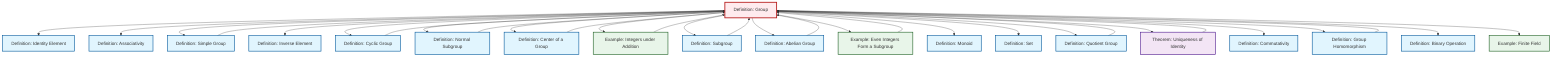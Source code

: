 graph TD
    classDef definition fill:#e1f5fe,stroke:#01579b,stroke-width:2px
    classDef theorem fill:#f3e5f5,stroke:#4a148c,stroke-width:2px
    classDef axiom fill:#fff3e0,stroke:#e65100,stroke-width:2px
    classDef example fill:#e8f5e9,stroke:#1b5e20,stroke-width:2px
    classDef current fill:#ffebee,stroke:#b71c1c,stroke-width:3px
    def-group["Definition: Group"]:::definition
    def-homomorphism["Definition: Group Homomorphism"]:::definition
    ex-even-integers-subgroup["Example: Even Integers Form a Subgroup"]:::example
    thm-unique-identity["Theorem: Uniqueness of Identity"]:::theorem
    def-binary-operation["Definition: Binary Operation"]:::definition
    def-inverse-element["Definition: Inverse Element"]:::definition
    ex-integers-addition["Example: Integers under Addition"]:::example
    def-associativity["Definition: Associativity"]:::definition
    def-abelian-group["Definition: Abelian Group"]:::definition
    def-commutativity["Definition: Commutativity"]:::definition
    ex-finite-field["Example: Finite Field"]:::example
    def-normal-subgroup["Definition: Normal Subgroup"]:::definition
    def-subgroup["Definition: Subgroup"]:::definition
    def-cyclic-group["Definition: Cyclic Group"]:::definition
    def-identity-element["Definition: Identity Element"]:::definition
    def-monoid["Definition: Monoid"]:::definition
    def-quotient-group["Definition: Quotient Group"]:::definition
    def-center-of-group["Definition: Center of a Group"]:::definition
    def-simple-group["Definition: Simple Group"]:::definition
    def-set["Definition: Set"]:::definition
    def-group --> def-identity-element
    def-simple-group --> def-group
    def-group --> def-associativity
    def-abelian-group --> def-group
    def-group --> def-simple-group
    def-group --> def-inverse-element
    def-group --> def-cyclic-group
    def-group --> def-normal-subgroup
    def-group --> def-center-of-group
    ex-integers-addition --> def-group
    def-group --> ex-integers-addition
    def-quotient-group --> def-group
    def-group --> def-subgroup
    thm-unique-identity --> def-group
    def-homomorphism --> def-group
    def-group --> def-abelian-group
    def-group --> ex-even-integers-subgroup
    def-group --> def-monoid
    def-group --> def-set
    def-group --> def-quotient-group
    ex-even-integers-subgroup --> def-group
    def-group --> thm-unique-identity
    def-group --> def-commutativity
    def-center-of-group --> def-group
    def-group --> def-homomorphism
    def-subgroup --> def-group
    def-group --> def-binary-operation
    def-cyclic-group --> def-group
    def-group --> ex-finite-field
    def-normal-subgroup --> def-group
    class def-group current